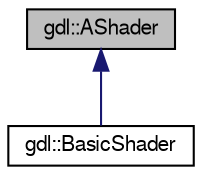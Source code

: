 digraph "gdl::AShader"
{
  edge [fontname="FreeSans",fontsize="10",labelfontname="FreeSans",labelfontsize="10"];
  node [fontname="FreeSans",fontsize="10",shape=record];
  Node1 [label="gdl::AShader",height=0.2,width=0.4,color="black", fillcolor="grey75", style="filled" fontcolor="black"];
  Node1 -> Node2 [dir="back",color="midnightblue",fontsize="10",style="solid",fontname="FreeSans"];
  Node2 [label="gdl::BasicShader",height=0.2,width=0.4,color="black", fillcolor="white", style="filled",URL="$dc/d4b/classgdl_1_1_basic_shader.html"];
}

